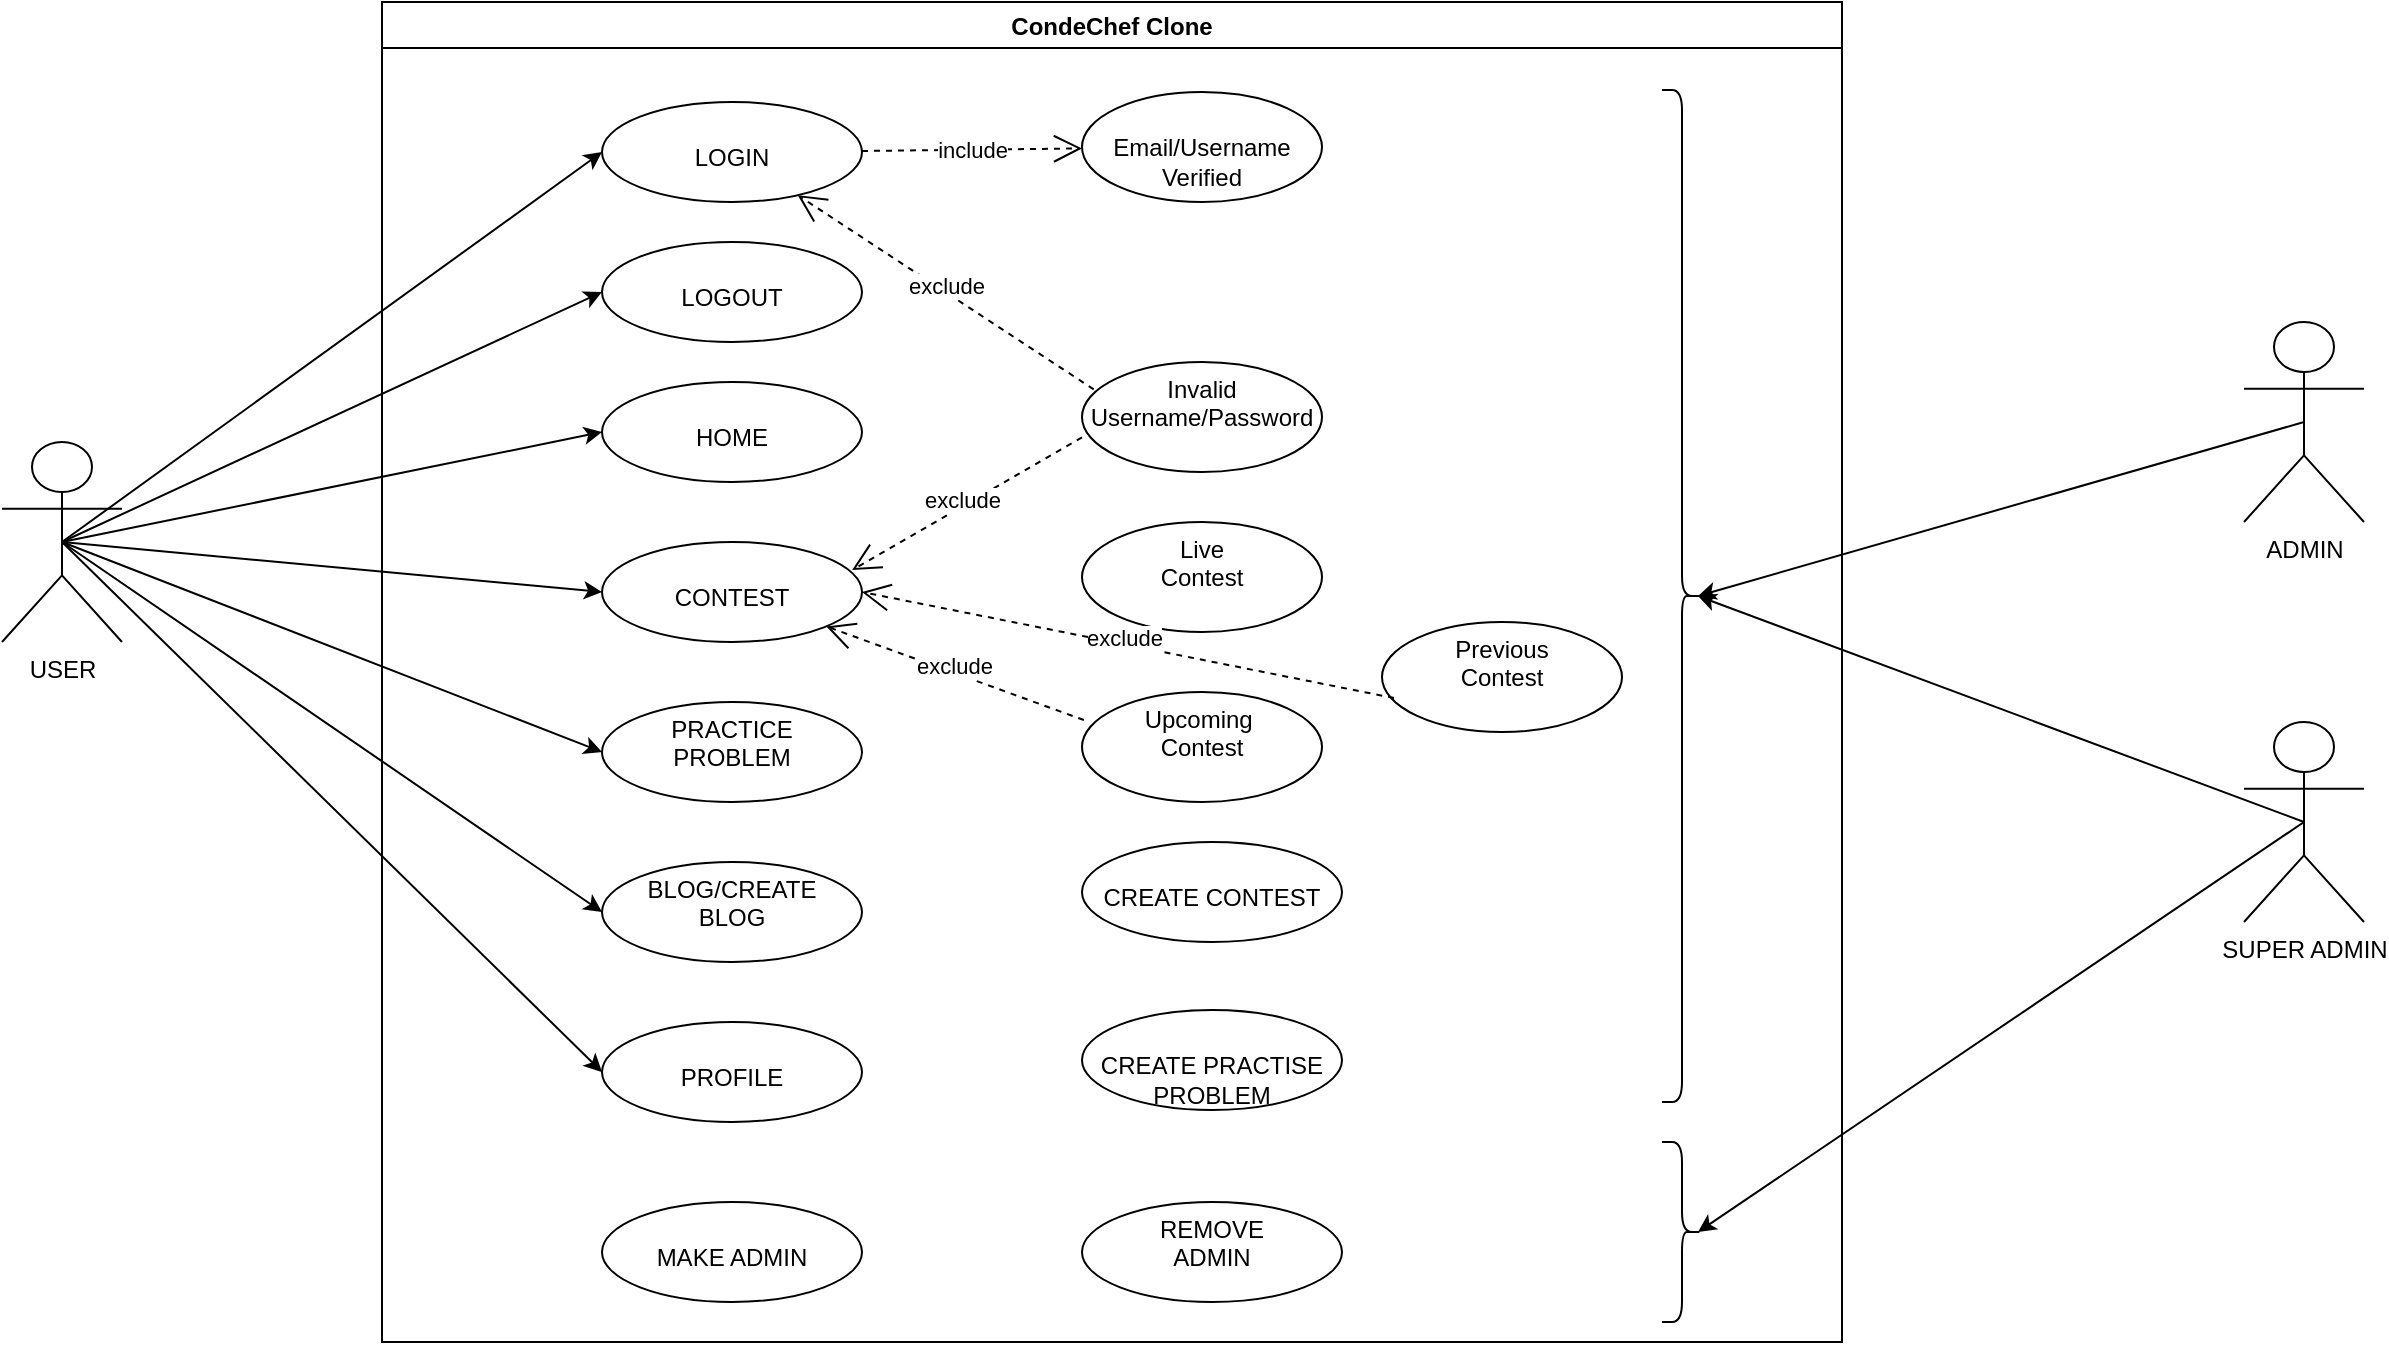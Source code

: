 <mxfile version="15.8.6" type="device"><diagram id="C5RBs43oDa-KdzZeNtuy" name="Page-1"><mxGraphModel dx="1240" dy="669" grid="1" gridSize="10" guides="1" tooltips="1" connect="1" arrows="1" fold="1" page="1" pageScale="1" pageWidth="827" pageHeight="1169" math="0" shadow="0"><root><mxCell id="WIyWlLk6GJQsqaUBKTNV-0"/><mxCell id="WIyWlLk6GJQsqaUBKTNV-1" parent="WIyWlLk6GJQsqaUBKTNV-0"/><mxCell id="qMmGXdY7AOPZQyx8PZyo-0" value="USER" style="shape=umlActor;verticalLabelPosition=bottom;verticalAlign=top;html=1;outlineConnect=0;" parent="WIyWlLk6GJQsqaUBKTNV-1" vertex="1"><mxGeometry x="120" y="290" width="60" height="100" as="geometry"/></mxCell><mxCell id="qMmGXdY7AOPZQyx8PZyo-62" value="ADMIN" style="shape=umlActor;verticalLabelPosition=bottom;verticalAlign=top;html=1;outlineConnect=0;" parent="WIyWlLk6GJQsqaUBKTNV-1" vertex="1"><mxGeometry x="1241" y="230" width="60" height="100" as="geometry"/></mxCell><mxCell id="qMmGXdY7AOPZQyx8PZyo-99" value="SUPER ADMIN" style="shape=umlActor;verticalLabelPosition=bottom;verticalAlign=top;html=1;outlineConnect=0;" parent="WIyWlLk6GJQsqaUBKTNV-1" vertex="1"><mxGeometry x="1241" y="430" width="60" height="100" as="geometry"/></mxCell><mxCell id="2KqIlJYIPFqF-5SGAkme-3" value="CondeChef Clone" style="swimlane;" parent="WIyWlLk6GJQsqaUBKTNV-1" vertex="1"><mxGeometry x="310" y="70" width="730" height="670" as="geometry"/></mxCell><mxCell id="2KqIlJYIPFqF-5SGAkme-25" value="&lt;br&gt;LOGIN" style="ellipse;whiteSpace=wrap;html=1;verticalAlign=top;" parent="2KqIlJYIPFqF-5SGAkme-3" vertex="1"><mxGeometry x="110" y="50" width="130" height="50" as="geometry"/></mxCell><mxCell id="2KqIlJYIPFqF-5SGAkme-28" value="Invalid Username/Password" style="ellipse;whiteSpace=wrap;html=1;verticalAlign=top;" parent="2KqIlJYIPFqF-5SGAkme-3" vertex="1"><mxGeometry x="350" y="180" width="120" height="55" as="geometry"/></mxCell><mxCell id="2KqIlJYIPFqF-5SGAkme-44" value="&lt;br&gt;Email/Username&lt;br&gt;Verified" style="ellipse;whiteSpace=wrap;html=1;verticalAlign=top;" parent="2KqIlJYIPFqF-5SGAkme-3" vertex="1"><mxGeometry x="350" y="45" width="120" height="55" as="geometry"/></mxCell><mxCell id="2KqIlJYIPFqF-5SGAkme-45" value="include" style="endArrow=open;endSize=12;dashed=1;html=1;rounded=0;" parent="2KqIlJYIPFqF-5SGAkme-3" target="2KqIlJYIPFqF-5SGAkme-44" edge="1"><mxGeometry width="160" relative="1" as="geometry"><mxPoint x="240" y="74.5" as="sourcePoint"/><mxPoint x="330" y="75" as="targetPoint"/></mxGeometry></mxCell><mxCell id="2KqIlJYIPFqF-5SGAkme-47" value="exclude" style="endArrow=open;endSize=12;dashed=1;html=1;rounded=0;exitX=0.049;exitY=0.249;exitDx=0;exitDy=0;exitPerimeter=0;" parent="2KqIlJYIPFqF-5SGAkme-3" source="2KqIlJYIPFqF-5SGAkme-28" target="2KqIlJYIPFqF-5SGAkme-25" edge="1"><mxGeometry x="0.019" y="-3" width="160" relative="1" as="geometry"><mxPoint x="220" y="120" as="sourcePoint"/><mxPoint x="310" y="120.5" as="targetPoint"/><mxPoint as="offset"/></mxGeometry></mxCell><mxCell id="2KqIlJYIPFqF-5SGAkme-48" value="&lt;br&gt;HOME" style="ellipse;whiteSpace=wrap;html=1;verticalAlign=top;" parent="2KqIlJYIPFqF-5SGAkme-3" vertex="1"><mxGeometry x="110" y="190" width="130" height="50" as="geometry"/></mxCell><mxCell id="2KqIlJYIPFqF-5SGAkme-49" value="&lt;br&gt;CONTEST" style="ellipse;whiteSpace=wrap;html=1;verticalAlign=top;" parent="2KqIlJYIPFqF-5SGAkme-3" vertex="1"><mxGeometry x="110" y="270" width="130" height="50" as="geometry"/></mxCell><mxCell id="2KqIlJYIPFqF-5SGAkme-51" value="PRACTICE&lt;br&gt;PROBLEM" style="ellipse;whiteSpace=wrap;html=1;verticalAlign=top;" parent="2KqIlJYIPFqF-5SGAkme-3" vertex="1"><mxGeometry x="110" y="350" width="130" height="50" as="geometry"/></mxCell><mxCell id="2KqIlJYIPFqF-5SGAkme-52" value="BLOG/CREATE &lt;br&gt;BLOG" style="ellipse;whiteSpace=wrap;html=1;verticalAlign=top;" parent="2KqIlJYIPFqF-5SGAkme-3" vertex="1"><mxGeometry x="110" y="430" width="130" height="50" as="geometry"/></mxCell><mxCell id="2KqIlJYIPFqF-5SGAkme-53" value="&lt;br&gt;PROFILE" style="ellipse;whiteSpace=wrap;html=1;verticalAlign=top;" parent="2KqIlJYIPFqF-5SGAkme-3" vertex="1"><mxGeometry x="110" y="510" width="130" height="50" as="geometry"/></mxCell><mxCell id="2KqIlJYIPFqF-5SGAkme-54" value="&lt;br&gt;CREATE CONTEST" style="ellipse;whiteSpace=wrap;html=1;verticalAlign=top;" parent="2KqIlJYIPFqF-5SGAkme-3" vertex="1"><mxGeometry x="350" y="420" width="130" height="50" as="geometry"/></mxCell><mxCell id="2KqIlJYIPFqF-5SGAkme-55" value="&lt;br&gt;CREATE PRACTISE PROBLEM" style="ellipse;whiteSpace=wrap;html=1;verticalAlign=top;" parent="2KqIlJYIPFqF-5SGAkme-3" vertex="1"><mxGeometry x="350" y="504" width="130" height="50" as="geometry"/></mxCell><mxCell id="2KqIlJYIPFqF-5SGAkme-56" value="&lt;br&gt;MAKE ADMIN" style="ellipse;whiteSpace=wrap;html=1;verticalAlign=top;" parent="2KqIlJYIPFqF-5SGAkme-3" vertex="1"><mxGeometry x="110" y="600" width="130" height="50" as="geometry"/></mxCell><mxCell id="2KqIlJYIPFqF-5SGAkme-57" value="REMOVE&lt;br&gt;ADMIN" style="ellipse;whiteSpace=wrap;html=1;verticalAlign=top;" parent="2KqIlJYIPFqF-5SGAkme-3" vertex="1"><mxGeometry x="350" y="600" width="130" height="50" as="geometry"/></mxCell><mxCell id="2KqIlJYIPFqF-5SGAkme-59" value="Live &lt;br&gt;Contest" style="ellipse;whiteSpace=wrap;html=1;verticalAlign=top;" parent="2KqIlJYIPFqF-5SGAkme-3" vertex="1"><mxGeometry x="350" y="260" width="120" height="55" as="geometry"/></mxCell><mxCell id="2KqIlJYIPFqF-5SGAkme-60" value="exclude" style="endArrow=open;endSize=12;dashed=1;html=1;rounded=0;exitX=0.049;exitY=0.249;exitDx=0;exitDy=0;exitPerimeter=0;entryX=0.962;entryY=0.28;entryDx=0;entryDy=0;entryPerimeter=0;" parent="2KqIlJYIPFqF-5SGAkme-3" target="2KqIlJYIPFqF-5SGAkme-49" edge="1"><mxGeometry x="0.019" y="-3" width="160" relative="1" as="geometry"><mxPoint x="350.0" y="217.645" as="sourcePoint"/><mxPoint x="218.945" y="175.005" as="targetPoint"/><mxPoint as="offset"/></mxGeometry></mxCell><mxCell id="2KqIlJYIPFqF-5SGAkme-61" value="Previous&lt;br&gt;Contest" style="ellipse;whiteSpace=wrap;html=1;verticalAlign=top;" parent="2KqIlJYIPFqF-5SGAkme-3" vertex="1"><mxGeometry x="500" y="310" width="120" height="55" as="geometry"/></mxCell><mxCell id="2KqIlJYIPFqF-5SGAkme-62" value="exclude" style="endArrow=open;endSize=12;dashed=1;html=1;rounded=0;exitX=0.05;exitY=0.691;exitDx=0;exitDy=0;exitPerimeter=0;entryX=1;entryY=0.5;entryDx=0;entryDy=0;" parent="2KqIlJYIPFqF-5SGAkme-3" source="2KqIlJYIPFqF-5SGAkme-61" target="2KqIlJYIPFqF-5SGAkme-49" edge="1"><mxGeometry x="0.019" y="-3" width="160" relative="1" as="geometry"><mxPoint x="500" y="274.325" as="sourcePoint"/><mxPoint x="385.06" y="280.68" as="targetPoint"/><mxPoint as="offset"/></mxGeometry></mxCell><mxCell id="2KqIlJYIPFqF-5SGAkme-63" value="Upcoming&amp;nbsp;&lt;br&gt;Contest" style="ellipse;whiteSpace=wrap;html=1;verticalAlign=top;" parent="2KqIlJYIPFqF-5SGAkme-3" vertex="1"><mxGeometry x="350" y="345" width="120" height="55" as="geometry"/></mxCell><mxCell id="2KqIlJYIPFqF-5SGAkme-64" value="exclude" style="endArrow=open;endSize=12;dashed=1;html=1;rounded=0;exitX=0.008;exitY=0.255;exitDx=0;exitDy=0;exitPerimeter=0;" parent="2KqIlJYIPFqF-5SGAkme-3" source="2KqIlJYIPFqF-5SGAkme-63" target="2KqIlJYIPFqF-5SGAkme-49" edge="1"><mxGeometry x="0.019" y="-3" width="160" relative="1" as="geometry"><mxPoint x="486" y="308.005" as="sourcePoint"/><mxPoint x="220" y="255" as="targetPoint"/><mxPoint as="offset"/></mxGeometry></mxCell><mxCell id="sKx66PA0giW9IFHEQgUv-23" value="" style="shape=curlyBracket;whiteSpace=wrap;html=1;rounded=1;flipH=1;" parent="2KqIlJYIPFqF-5SGAkme-3" vertex="1"><mxGeometry x="640" y="44" width="20" height="506" as="geometry"/></mxCell><mxCell id="sKx66PA0giW9IFHEQgUv-24" value="" style="shape=curlyBracket;whiteSpace=wrap;html=1;rounded=1;flipH=1;size=0.5;" parent="2KqIlJYIPFqF-5SGAkme-3" vertex="1"><mxGeometry x="640" y="570" width="20" height="90" as="geometry"/></mxCell><mxCell id="3kWvIvSaFcroxVXoJ3oM-2" value="&lt;div&gt;&lt;br&gt;&lt;/div&gt;&lt;div&gt;LOGOUT&lt;br&gt;&lt;/div&gt;" style="ellipse;whiteSpace=wrap;html=1;verticalAlign=top;" vertex="1" parent="2KqIlJYIPFqF-5SGAkme-3"><mxGeometry x="110" y="120" width="130" height="50" as="geometry"/></mxCell><mxCell id="sKx66PA0giW9IFHEQgUv-0" value="" style="endArrow=classic;html=1;rounded=0;exitX=0.5;exitY=0.5;exitDx=0;exitDy=0;exitPerimeter=0;entryX=0;entryY=0.5;entryDx=0;entryDy=0;" parent="WIyWlLk6GJQsqaUBKTNV-1" source="qMmGXdY7AOPZQyx8PZyo-0" target="2KqIlJYIPFqF-5SGAkme-25" edge="1"><mxGeometry width="50" height="50" relative="1" as="geometry"><mxPoint x="370" y="440" as="sourcePoint"/><mxPoint x="420" y="390" as="targetPoint"/></mxGeometry></mxCell><mxCell id="sKx66PA0giW9IFHEQgUv-1" value="" style="endArrow=classic;html=1;rounded=0;exitX=0.5;exitY=0.5;exitDx=0;exitDy=0;exitPerimeter=0;entryX=0;entryY=0.5;entryDx=0;entryDy=0;" parent="WIyWlLk6GJQsqaUBKTNV-1" source="qMmGXdY7AOPZQyx8PZyo-0" target="2KqIlJYIPFqF-5SGAkme-48" edge="1"><mxGeometry width="50" height="50" relative="1" as="geometry"><mxPoint x="370" y="440" as="sourcePoint"/><mxPoint x="420" y="390" as="targetPoint"/></mxGeometry></mxCell><mxCell id="sKx66PA0giW9IFHEQgUv-2" value="" style="endArrow=classic;html=1;rounded=0;exitX=0.5;exitY=0.5;exitDx=0;exitDy=0;exitPerimeter=0;entryX=0;entryY=0.5;entryDx=0;entryDy=0;" parent="WIyWlLk6GJQsqaUBKTNV-1" source="qMmGXdY7AOPZQyx8PZyo-0" target="2KqIlJYIPFqF-5SGAkme-49" edge="1"><mxGeometry width="50" height="50" relative="1" as="geometry"><mxPoint x="370" y="440" as="sourcePoint"/><mxPoint x="480" y="390" as="targetPoint"/></mxGeometry></mxCell><mxCell id="sKx66PA0giW9IFHEQgUv-3" value="" style="endArrow=classic;html=1;rounded=0;exitX=0.5;exitY=0.5;exitDx=0;exitDy=0;exitPerimeter=0;entryX=0;entryY=0.5;entryDx=0;entryDy=0;" parent="WIyWlLk6GJQsqaUBKTNV-1" source="qMmGXdY7AOPZQyx8PZyo-0" target="2KqIlJYIPFqF-5SGAkme-51" edge="1"><mxGeometry width="50" height="50" relative="1" as="geometry"><mxPoint x="370" y="440" as="sourcePoint"/><mxPoint x="420" y="390" as="targetPoint"/></mxGeometry></mxCell><mxCell id="sKx66PA0giW9IFHEQgUv-4" value="" style="endArrow=classic;html=1;rounded=0;exitX=0.5;exitY=0.5;exitDx=0;exitDy=0;exitPerimeter=0;entryX=0;entryY=0.5;entryDx=0;entryDy=0;" parent="WIyWlLk6GJQsqaUBKTNV-1" source="qMmGXdY7AOPZQyx8PZyo-0" target="2KqIlJYIPFqF-5SGAkme-52" edge="1"><mxGeometry width="50" height="50" relative="1" as="geometry"><mxPoint x="370" y="440" as="sourcePoint"/><mxPoint x="420" y="390" as="targetPoint"/></mxGeometry></mxCell><mxCell id="sKx66PA0giW9IFHEQgUv-5" value="" style="endArrow=classic;html=1;rounded=0;exitX=0.5;exitY=0.5;exitDx=0;exitDy=0;exitPerimeter=0;entryX=0;entryY=0.5;entryDx=0;entryDy=0;" parent="WIyWlLk6GJQsqaUBKTNV-1" source="qMmGXdY7AOPZQyx8PZyo-0" target="2KqIlJYIPFqF-5SGAkme-53" edge="1"><mxGeometry width="50" height="50" relative="1" as="geometry"><mxPoint x="370" y="440" as="sourcePoint"/><mxPoint x="420" y="390" as="targetPoint"/></mxGeometry></mxCell><mxCell id="sKx66PA0giW9IFHEQgUv-25" value="" style="endArrow=classic;html=1;rounded=0;exitX=0.5;exitY=0.5;exitDx=0;exitDy=0;exitPerimeter=0;entryX=0.1;entryY=0.5;entryDx=0;entryDy=0;entryPerimeter=0;" parent="WIyWlLk6GJQsqaUBKTNV-1" source="qMmGXdY7AOPZQyx8PZyo-62" target="sKx66PA0giW9IFHEQgUv-23" edge="1"><mxGeometry width="50" height="50" relative="1" as="geometry"><mxPoint x="690" y="420" as="sourcePoint"/><mxPoint x="740" y="370" as="targetPoint"/></mxGeometry></mxCell><mxCell id="sKx66PA0giW9IFHEQgUv-26" value="" style="endArrow=classic;html=1;rounded=0;exitX=0.5;exitY=0.5;exitDx=0;exitDy=0;exitPerimeter=0;entryX=0.1;entryY=0.5;entryDx=0;entryDy=0;entryPerimeter=0;" parent="WIyWlLk6GJQsqaUBKTNV-1" source="qMmGXdY7AOPZQyx8PZyo-99" target="sKx66PA0giW9IFHEQgUv-24" edge="1"><mxGeometry width="50" height="50" relative="1" as="geometry"><mxPoint x="1150" y="640" as="sourcePoint"/><mxPoint x="978" y="755" as="targetPoint"/></mxGeometry></mxCell><mxCell id="sKx66PA0giW9IFHEQgUv-28" value="" style="endArrow=classic;html=1;rounded=0;exitX=0.5;exitY=0.5;exitDx=0;exitDy=0;exitPerimeter=0;entryX=0.1;entryY=0.5;entryDx=0;entryDy=0;entryPerimeter=0;" parent="WIyWlLk6GJQsqaUBKTNV-1" source="qMmGXdY7AOPZQyx8PZyo-99" target="sKx66PA0giW9IFHEQgUv-23" edge="1"><mxGeometry width="50" height="50" relative="1" as="geometry"><mxPoint x="1150" y="610" as="sourcePoint"/><mxPoint x="990" y="667.5" as="targetPoint"/></mxGeometry></mxCell><mxCell id="3kWvIvSaFcroxVXoJ3oM-3" value="" style="endArrow=classic;html=1;rounded=0;entryX=0;entryY=0.5;entryDx=0;entryDy=0;" edge="1" parent="WIyWlLk6GJQsqaUBKTNV-1" target="3kWvIvSaFcroxVXoJ3oM-2"><mxGeometry width="50" height="50" relative="1" as="geometry"><mxPoint x="150" y="340" as="sourcePoint"/><mxPoint x="430" y="155" as="targetPoint"/></mxGeometry></mxCell></root></mxGraphModel></diagram></mxfile>